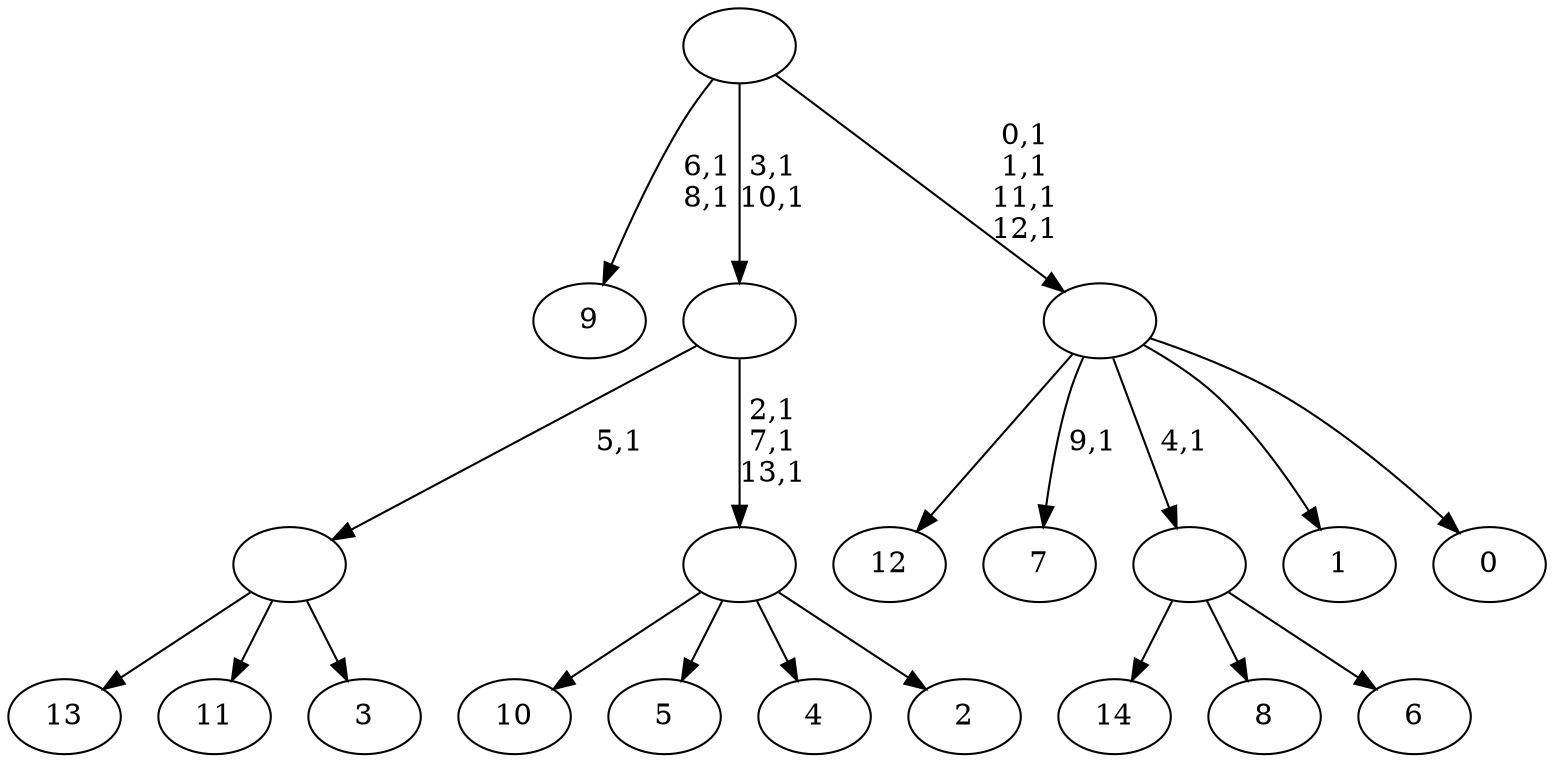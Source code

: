 digraph T {
	29 [label="14"]
	28 [label="13"]
	27 [label="12"]
	26 [label="11"]
	25 [label="10"]
	24 [label="9"]
	21 [label="8"]
	20 [label="7"]
	18 [label="6"]
	17 [label=""]
	16 [label="5"]
	15 [label="4"]
	14 [label="3"]
	13 [label=""]
	12 [label="2"]
	11 [label=""]
	8 [label=""]
	6 [label="1"]
	5 [label="0"]
	4 [label=""]
	0 [label=""]
	17 -> 29 [label=""]
	17 -> 21 [label=""]
	17 -> 18 [label=""]
	13 -> 28 [label=""]
	13 -> 26 [label=""]
	13 -> 14 [label=""]
	11 -> 25 [label=""]
	11 -> 16 [label=""]
	11 -> 15 [label=""]
	11 -> 12 [label=""]
	8 -> 11 [label="2,1\n7,1\n13,1"]
	8 -> 13 [label="5,1"]
	4 -> 20 [label="9,1"]
	4 -> 27 [label=""]
	4 -> 17 [label="4,1"]
	4 -> 6 [label=""]
	4 -> 5 [label=""]
	0 -> 4 [label="0,1\n1,1\n11,1\n12,1"]
	0 -> 8 [label="3,1\n10,1"]
	0 -> 24 [label="6,1\n8,1"]
}
